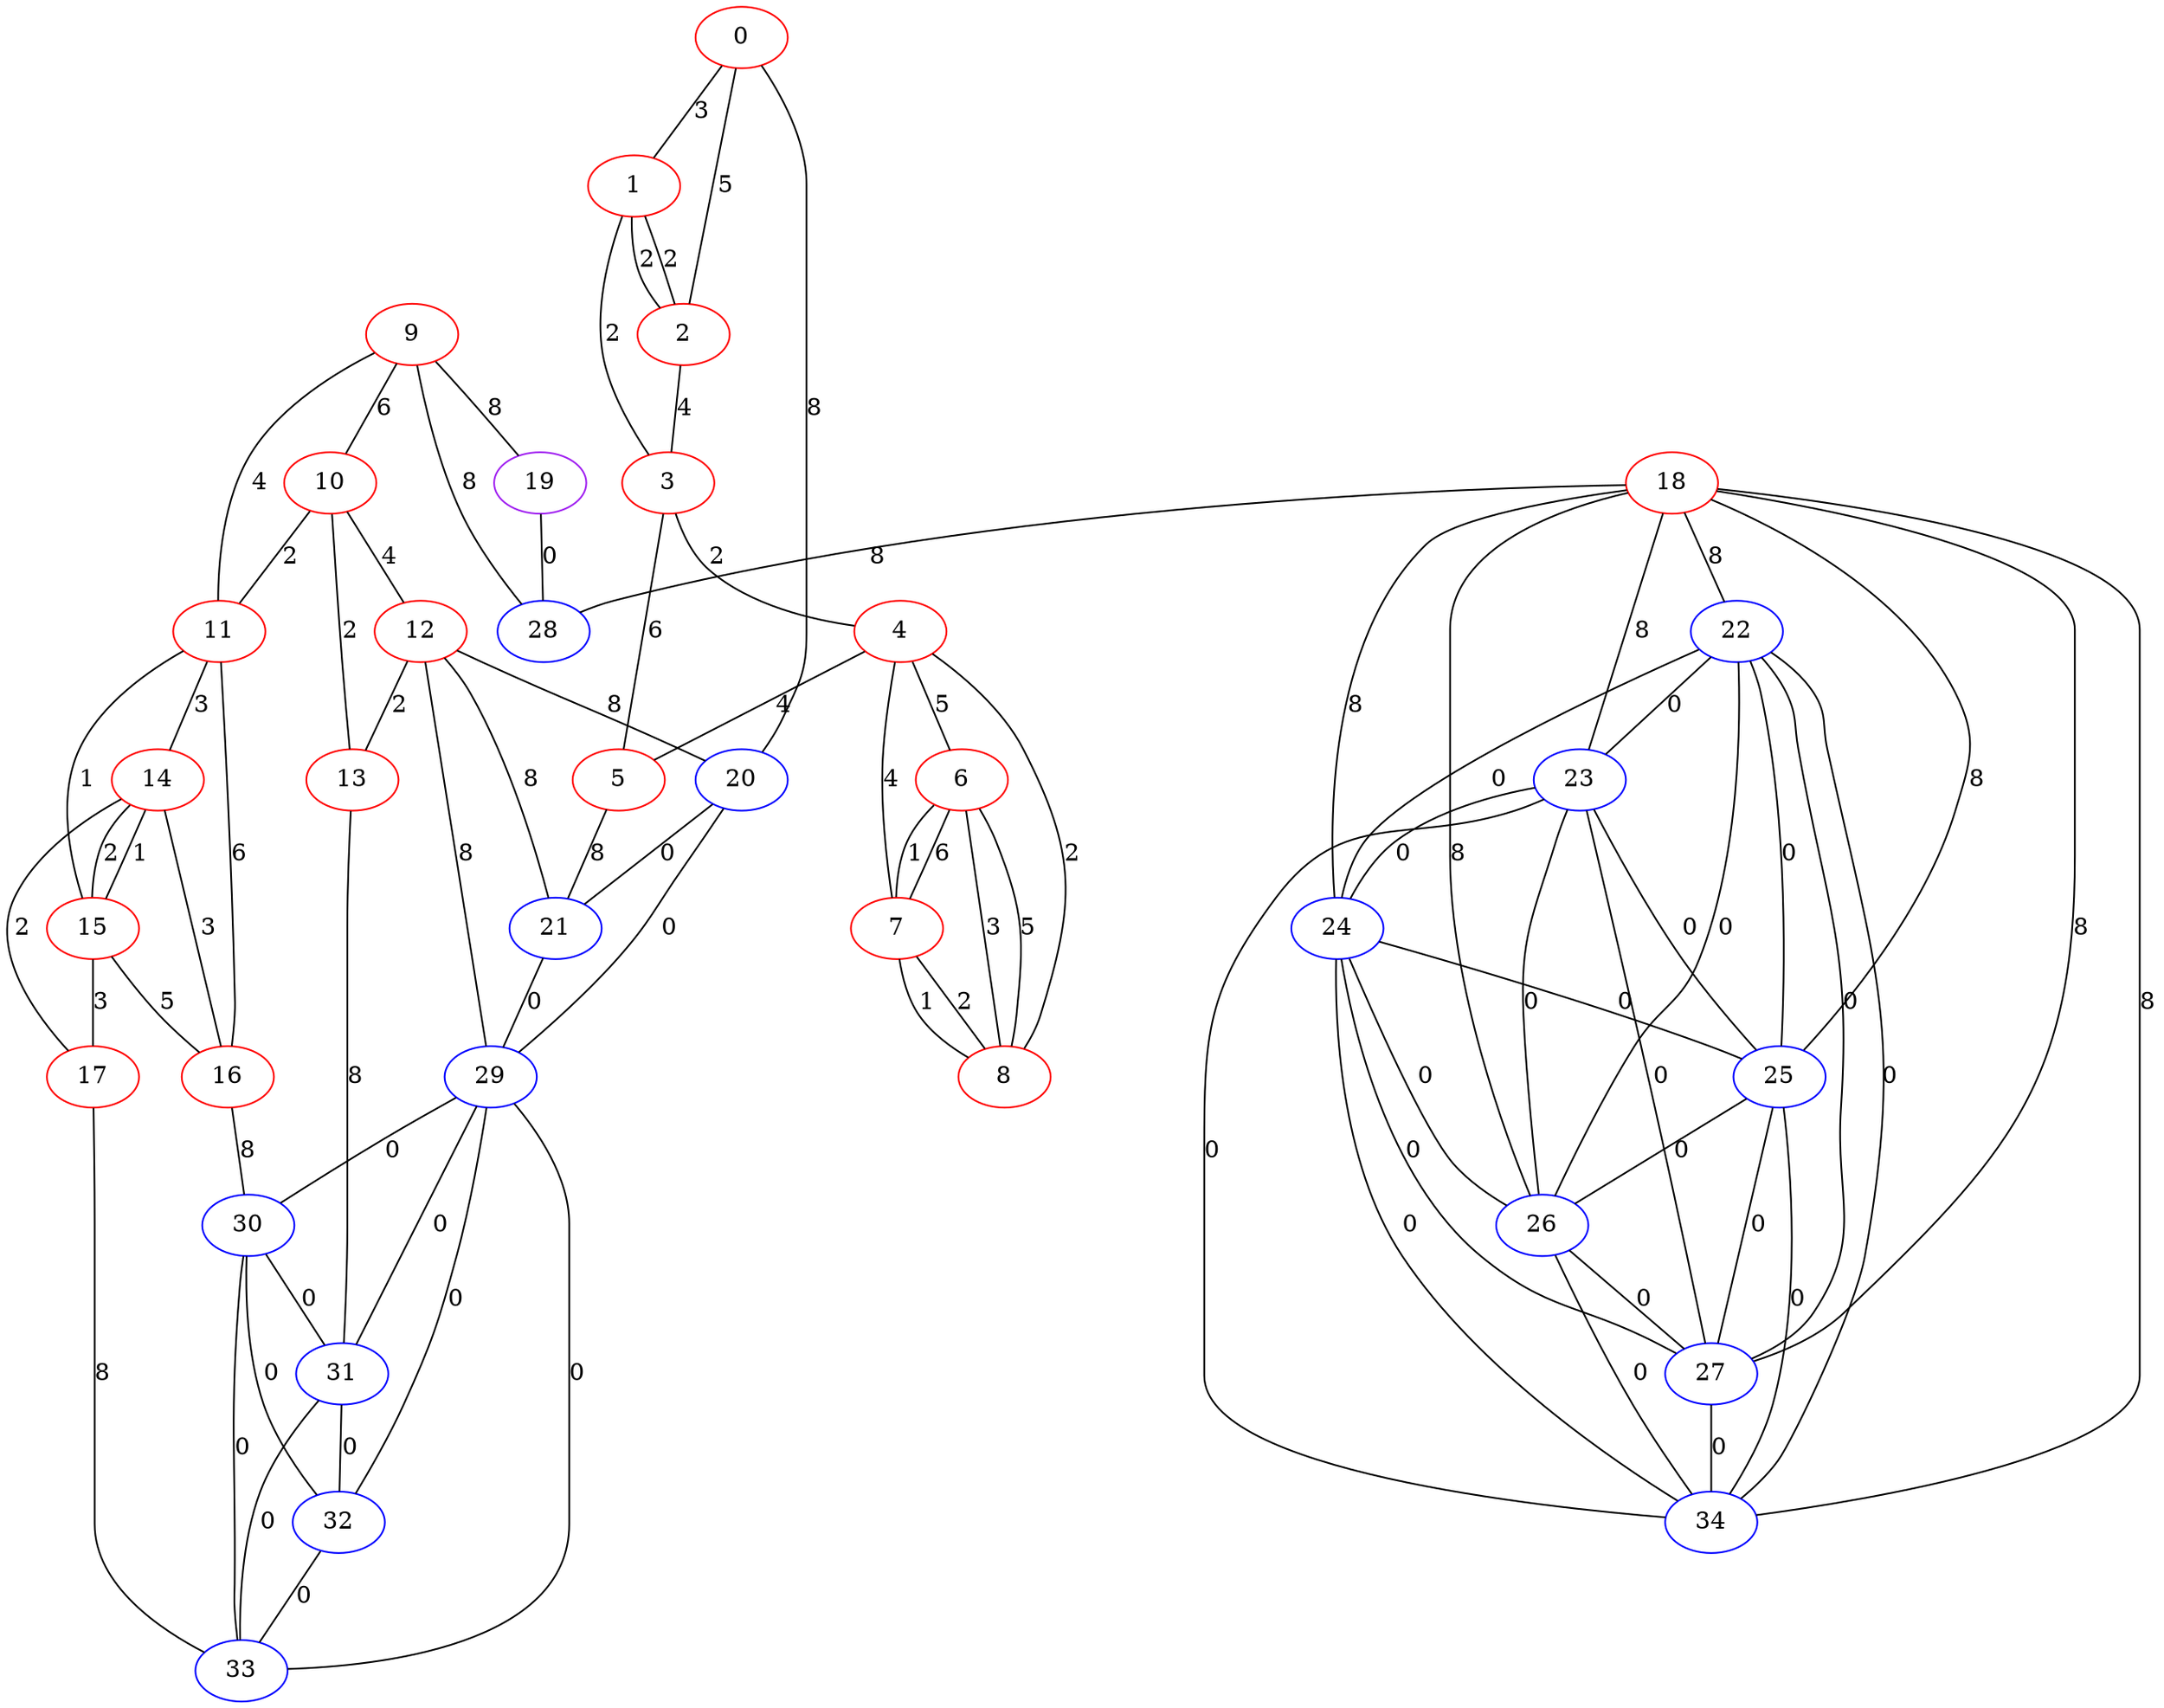 graph "" {
0 [color=red, weight=1];
1 [color=red, weight=1];
2 [color=red, weight=1];
3 [color=red, weight=1];
4 [color=red, weight=1];
5 [color=red, weight=1];
6 [color=red, weight=1];
7 [color=red, weight=1];
8 [color=red, weight=1];
9 [color=red, weight=1];
10 [color=red, weight=1];
11 [color=red, weight=1];
12 [color=red, weight=1];
13 [color=red, weight=1];
14 [color=red, weight=1];
15 [color=red, weight=1];
16 [color=red, weight=1];
17 [color=red, weight=1];
18 [color=red, weight=1];
19 [color=purple, weight=4];
20 [color=blue, weight=3];
21 [color=blue, weight=3];
22 [color=blue, weight=3];
23 [color=blue, weight=3];
24 [color=blue, weight=3];
25 [color=blue, weight=3];
26 [color=blue, weight=3];
27 [color=blue, weight=3];
28 [color=blue, weight=3];
29 [color=blue, weight=3];
30 [color=blue, weight=3];
31 [color=blue, weight=3];
32 [color=blue, weight=3];
33 [color=blue, weight=3];
34 [color=blue, weight=3];
0 -- 1  [key=0, label=3];
0 -- 2  [key=0, label=5];
0 -- 20  [key=0, label=8];
1 -- 2  [key=0, label=2];
1 -- 2  [key=1, label=2];
1 -- 3  [key=0, label=2];
2 -- 3  [key=0, label=4];
3 -- 4  [key=0, label=2];
3 -- 5  [key=0, label=6];
4 -- 8  [key=0, label=2];
4 -- 5  [key=0, label=4];
4 -- 6  [key=0, label=5];
4 -- 7  [key=0, label=4];
5 -- 21  [key=0, label=8];
6 -- 8  [key=0, label=3];
6 -- 8  [key=1, label=5];
6 -- 7  [key=0, label=1];
6 -- 7  [key=1, label=6];
7 -- 8  [key=0, label=2];
7 -- 8  [key=1, label=1];
9 -- 19  [key=0, label=8];
9 -- 10  [key=0, label=6];
9 -- 11  [key=0, label=4];
9 -- 28  [key=0, label=8];
10 -- 11  [key=0, label=2];
10 -- 12  [key=0, label=4];
10 -- 13  [key=0, label=2];
11 -- 16  [key=0, label=6];
11 -- 14  [key=0, label=3];
11 -- 15  [key=0, label=1];
12 -- 29  [key=0, label=8];
12 -- 20  [key=0, label=8];
12 -- 13  [key=0, label=2];
12 -- 21  [key=0, label=8];
13 -- 31  [key=0, label=8];
14 -- 16  [key=0, label=3];
14 -- 17  [key=0, label=2];
14 -- 15  [key=0, label=2];
14 -- 15  [key=1, label=1];
15 -- 16  [key=0, label=5];
15 -- 17  [key=0, label=3];
16 -- 30  [key=0, label=8];
17 -- 33  [key=0, label=8];
18 -- 34  [key=0, label=8];
18 -- 22  [key=0, label=8];
18 -- 23  [key=0, label=8];
18 -- 24  [key=0, label=8];
18 -- 25  [key=0, label=8];
18 -- 26  [key=0, label=8];
18 -- 27  [key=0, label=8];
18 -- 28  [key=0, label=8];
19 -- 28  [key=0, label=0];
20 -- 21  [key=0, label=0];
20 -- 29  [key=0, label=0];
21 -- 29  [key=0, label=0];
22 -- 34  [key=0, label=0];
22 -- 23  [key=0, label=0];
22 -- 24  [key=0, label=0];
22 -- 25  [key=0, label=0];
22 -- 26  [key=0, label=0];
22 -- 27  [key=0, label=0];
23 -- 34  [key=0, label=0];
23 -- 24  [key=0, label=0];
23 -- 25  [key=0, label=0];
23 -- 26  [key=0, label=0];
23 -- 27  [key=0, label=0];
24 -- 34  [key=0, label=0];
24 -- 25  [key=0, label=0];
24 -- 26  [key=0, label=0];
24 -- 27  [key=0, label=0];
25 -- 34  [key=0, label=0];
25 -- 26  [key=0, label=0];
25 -- 27  [key=0, label=0];
26 -- 34  [key=0, label=0];
26 -- 27  [key=0, label=0];
27 -- 34  [key=0, label=0];
29 -- 32  [key=0, label=0];
29 -- 33  [key=0, label=0];
29 -- 30  [key=0, label=0];
29 -- 31  [key=0, label=0];
30 -- 32  [key=0, label=0];
30 -- 33  [key=0, label=0];
30 -- 31  [key=0, label=0];
31 -- 32  [key=0, label=0];
31 -- 33  [key=0, label=0];
32 -- 33  [key=0, label=0];
}
